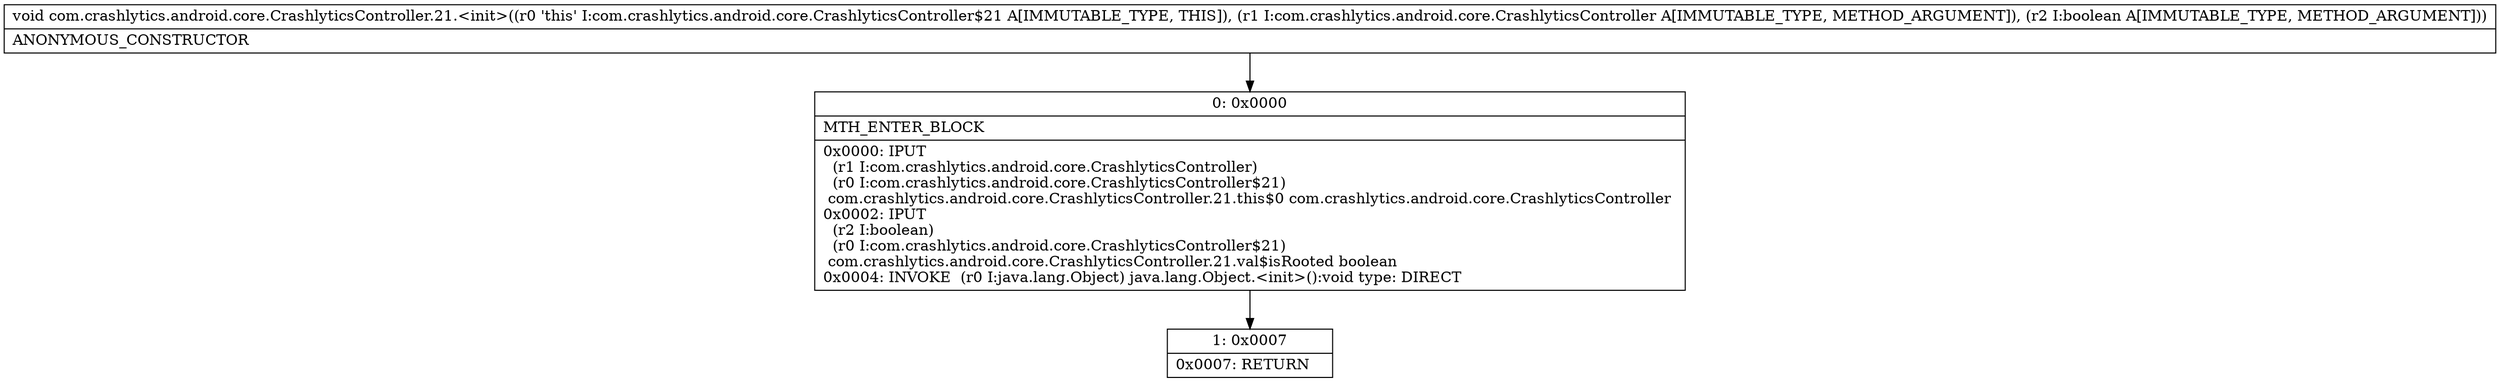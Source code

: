 digraph "CFG forcom.crashlytics.android.core.CrashlyticsController.21.\<init\>(Lcom\/crashlytics\/android\/core\/CrashlyticsController;Z)V" {
Node_0 [shape=record,label="{0\:\ 0x0000|MTH_ENTER_BLOCK\l|0x0000: IPUT  \l  (r1 I:com.crashlytics.android.core.CrashlyticsController)\l  (r0 I:com.crashlytics.android.core.CrashlyticsController$21)\l com.crashlytics.android.core.CrashlyticsController.21.this$0 com.crashlytics.android.core.CrashlyticsController \l0x0002: IPUT  \l  (r2 I:boolean)\l  (r0 I:com.crashlytics.android.core.CrashlyticsController$21)\l com.crashlytics.android.core.CrashlyticsController.21.val$isRooted boolean \l0x0004: INVOKE  (r0 I:java.lang.Object) java.lang.Object.\<init\>():void type: DIRECT \l}"];
Node_1 [shape=record,label="{1\:\ 0x0007|0x0007: RETURN   \l}"];
MethodNode[shape=record,label="{void com.crashlytics.android.core.CrashlyticsController.21.\<init\>((r0 'this' I:com.crashlytics.android.core.CrashlyticsController$21 A[IMMUTABLE_TYPE, THIS]), (r1 I:com.crashlytics.android.core.CrashlyticsController A[IMMUTABLE_TYPE, METHOD_ARGUMENT]), (r2 I:boolean A[IMMUTABLE_TYPE, METHOD_ARGUMENT]))  | ANONYMOUS_CONSTRUCTOR\l}"];
MethodNode -> Node_0;
Node_0 -> Node_1;
}

